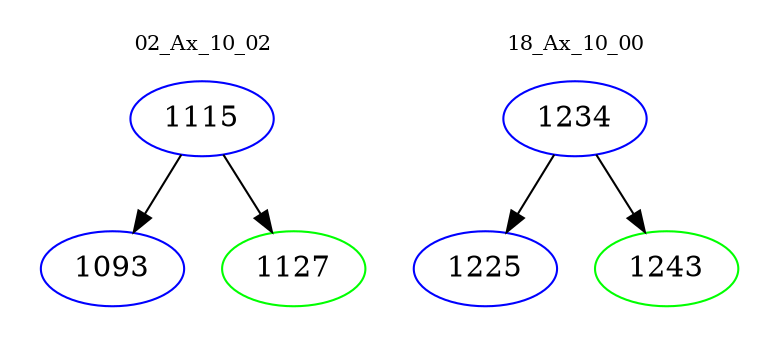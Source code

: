 digraph{
subgraph cluster_0 {
color = white
label = "02_Ax_10_02";
fontsize=10;
T0_1115 [label="1115", color="blue"]
T0_1115 -> T0_1093 [color="black"]
T0_1093 [label="1093", color="blue"]
T0_1115 -> T0_1127 [color="black"]
T0_1127 [label="1127", color="green"]
}
subgraph cluster_1 {
color = white
label = "18_Ax_10_00";
fontsize=10;
T1_1234 [label="1234", color="blue"]
T1_1234 -> T1_1225 [color="black"]
T1_1225 [label="1225", color="blue"]
T1_1234 -> T1_1243 [color="black"]
T1_1243 [label="1243", color="green"]
}
}
